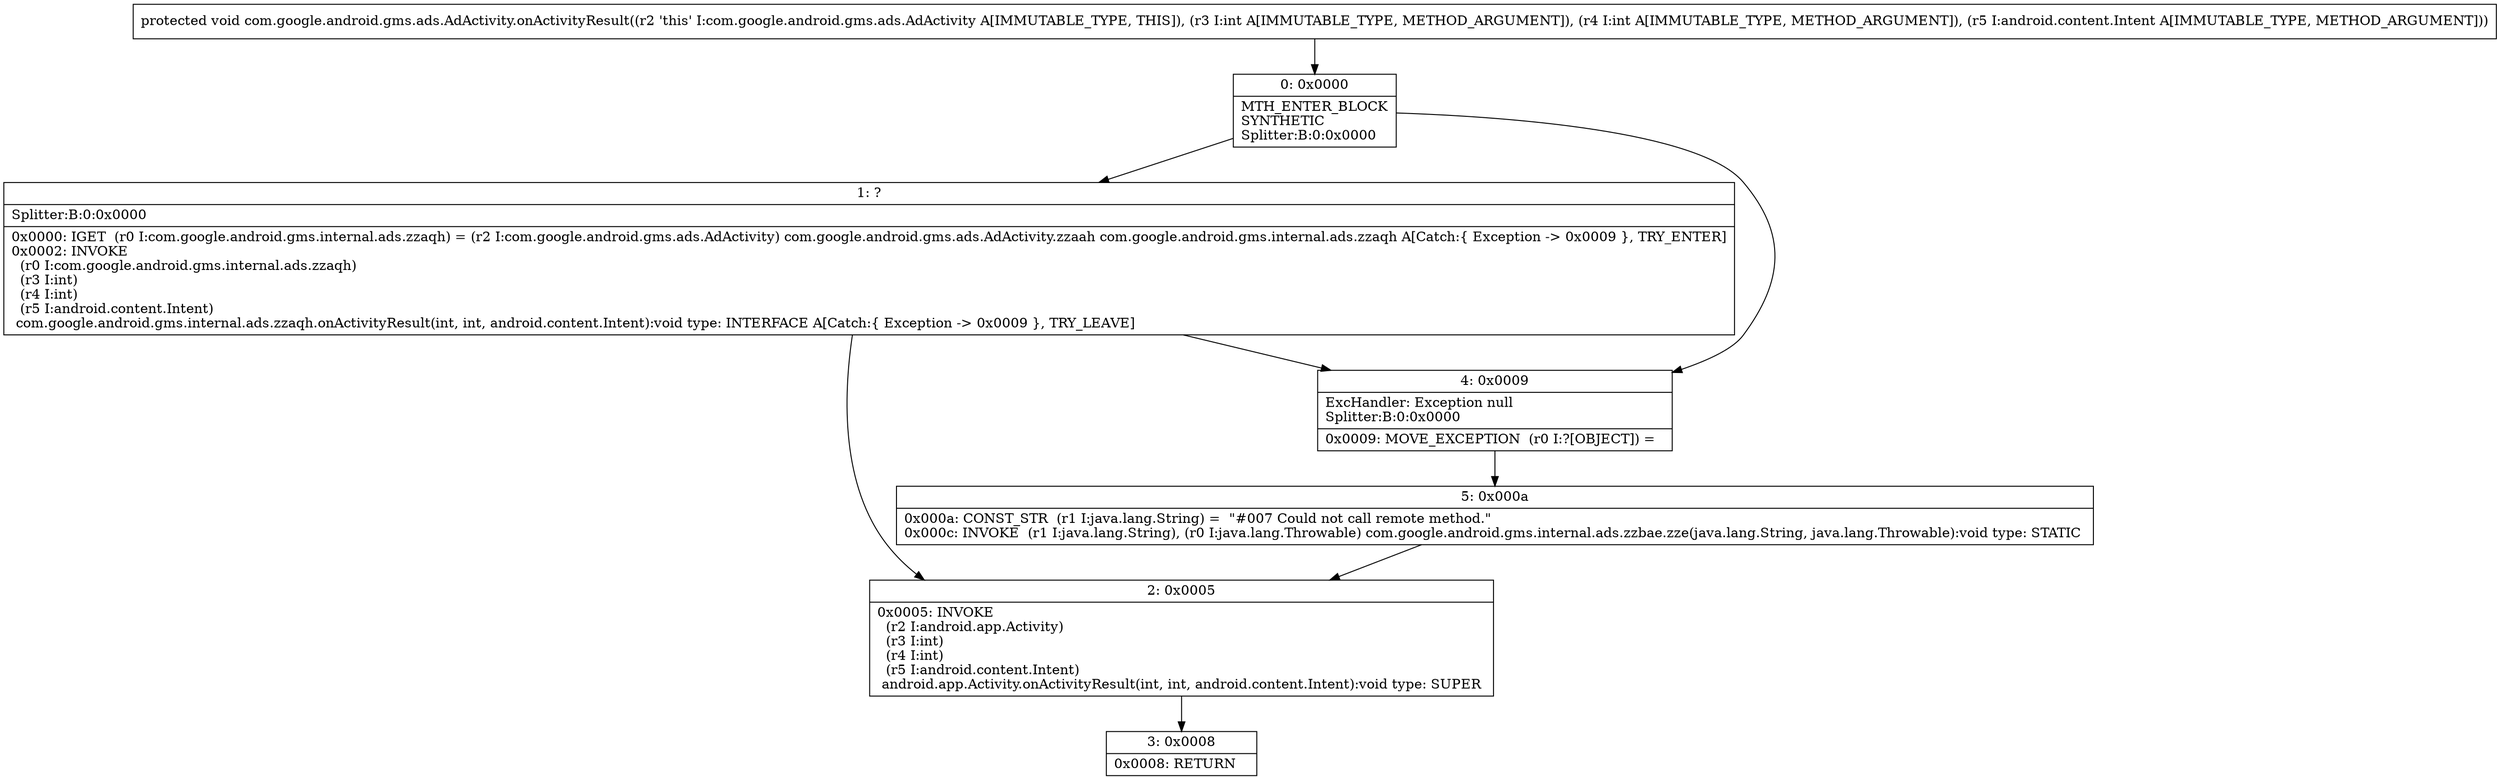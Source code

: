 digraph "CFG forcom.google.android.gms.ads.AdActivity.onActivityResult(IILandroid\/content\/Intent;)V" {
Node_0 [shape=record,label="{0\:\ 0x0000|MTH_ENTER_BLOCK\lSYNTHETIC\lSplitter:B:0:0x0000\l}"];
Node_1 [shape=record,label="{1\:\ ?|Splitter:B:0:0x0000\l|0x0000: IGET  (r0 I:com.google.android.gms.internal.ads.zzaqh) = (r2 I:com.google.android.gms.ads.AdActivity) com.google.android.gms.ads.AdActivity.zzaah com.google.android.gms.internal.ads.zzaqh A[Catch:\{ Exception \-\> 0x0009 \}, TRY_ENTER]\l0x0002: INVOKE  \l  (r0 I:com.google.android.gms.internal.ads.zzaqh)\l  (r3 I:int)\l  (r4 I:int)\l  (r5 I:android.content.Intent)\l com.google.android.gms.internal.ads.zzaqh.onActivityResult(int, int, android.content.Intent):void type: INTERFACE A[Catch:\{ Exception \-\> 0x0009 \}, TRY_LEAVE]\l}"];
Node_2 [shape=record,label="{2\:\ 0x0005|0x0005: INVOKE  \l  (r2 I:android.app.Activity)\l  (r3 I:int)\l  (r4 I:int)\l  (r5 I:android.content.Intent)\l android.app.Activity.onActivityResult(int, int, android.content.Intent):void type: SUPER \l}"];
Node_3 [shape=record,label="{3\:\ 0x0008|0x0008: RETURN   \l}"];
Node_4 [shape=record,label="{4\:\ 0x0009|ExcHandler: Exception null\lSplitter:B:0:0x0000\l|0x0009: MOVE_EXCEPTION  (r0 I:?[OBJECT]) =  \l}"];
Node_5 [shape=record,label="{5\:\ 0x000a|0x000a: CONST_STR  (r1 I:java.lang.String) =  \"#007 Could not call remote method.\" \l0x000c: INVOKE  (r1 I:java.lang.String), (r0 I:java.lang.Throwable) com.google.android.gms.internal.ads.zzbae.zze(java.lang.String, java.lang.Throwable):void type: STATIC \l}"];
MethodNode[shape=record,label="{protected void com.google.android.gms.ads.AdActivity.onActivityResult((r2 'this' I:com.google.android.gms.ads.AdActivity A[IMMUTABLE_TYPE, THIS]), (r3 I:int A[IMMUTABLE_TYPE, METHOD_ARGUMENT]), (r4 I:int A[IMMUTABLE_TYPE, METHOD_ARGUMENT]), (r5 I:android.content.Intent A[IMMUTABLE_TYPE, METHOD_ARGUMENT])) }"];
MethodNode -> Node_0;
Node_0 -> Node_1;
Node_0 -> Node_4;
Node_1 -> Node_2;
Node_1 -> Node_4;
Node_2 -> Node_3;
Node_4 -> Node_5;
Node_5 -> Node_2;
}

